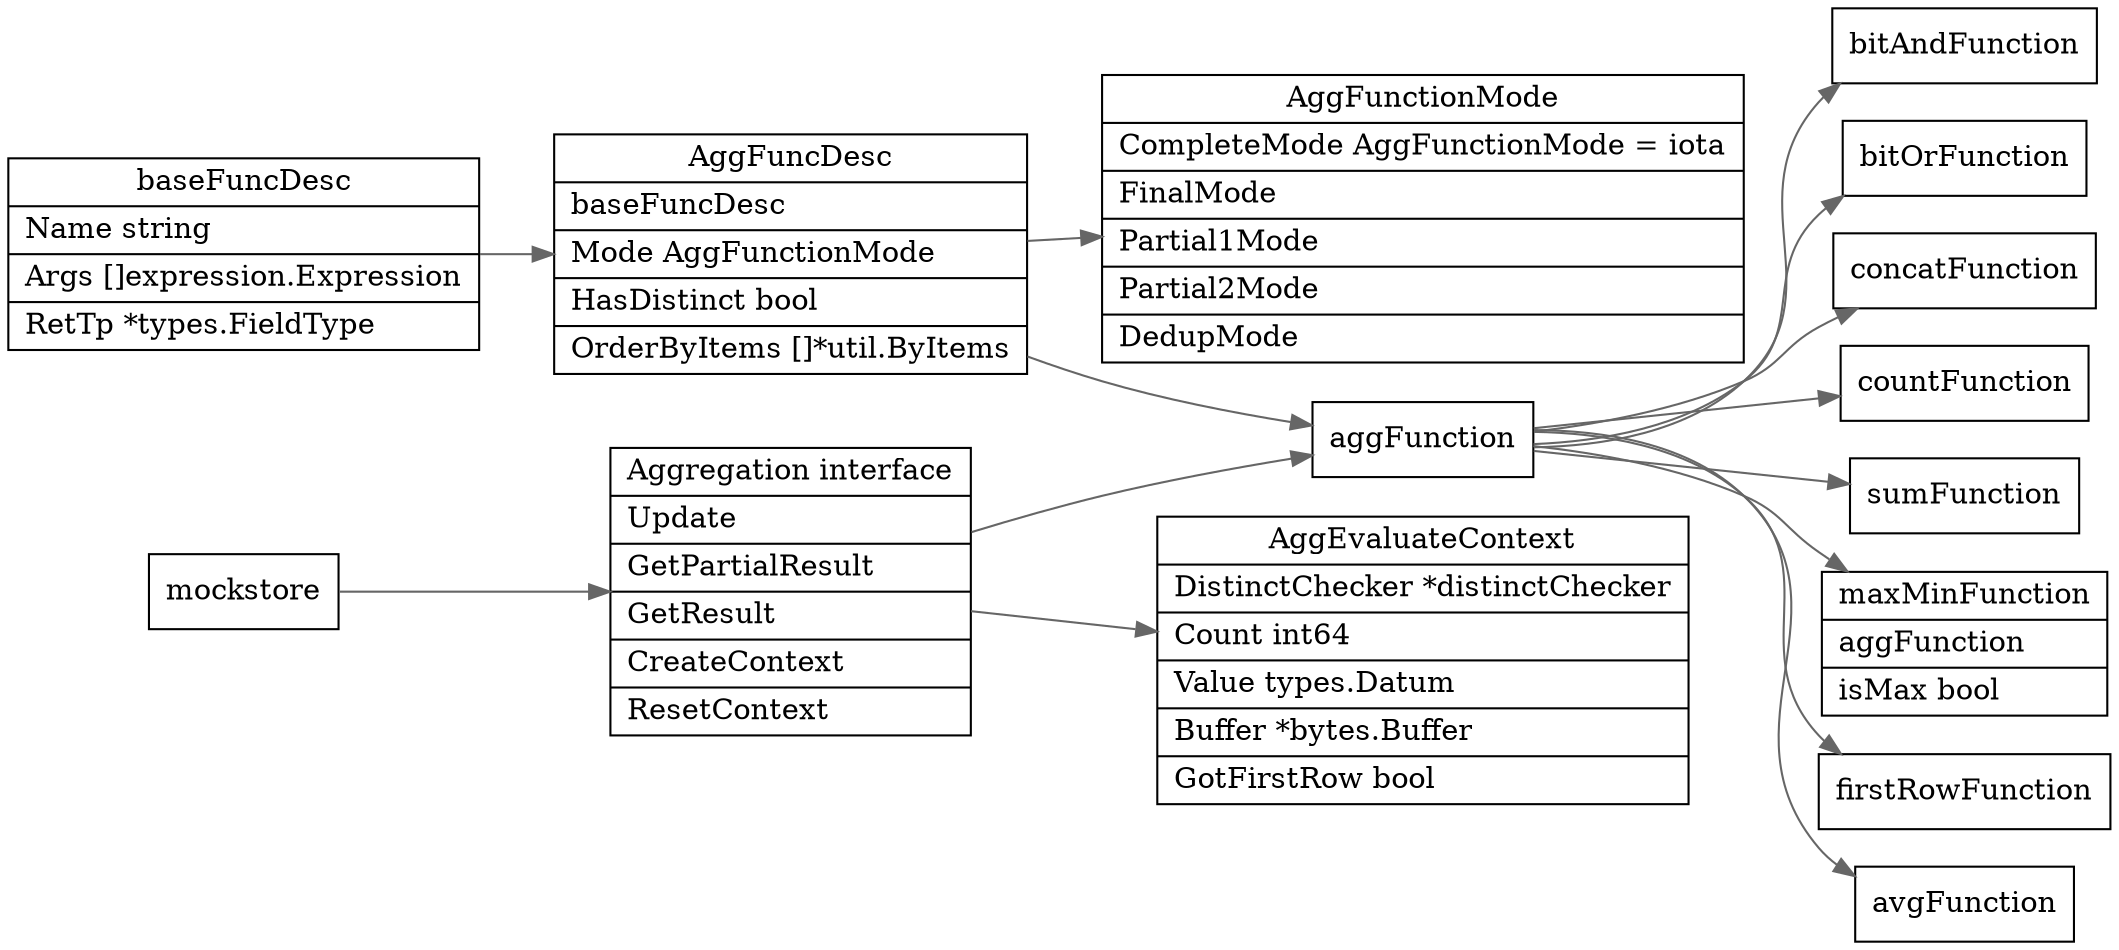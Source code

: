 digraph AggFuncDesc {
  node[shape=box];
  edge[color=gray40];
  newrank=true;
  rankdir=LR;

  baseFuncDesc[
    shape="record";
    label="{{
      baseFuncDesc|
        Name string\l|
        Args []expression.Expression\l|
        RetTp *types.FieldType\l
    }}"];
  AggFuncDesc[
    shape="record";
    label="{{
      AggFuncDesc|
	      baseFuncDesc\l|
	      Mode AggFunctionMode\l|
	      HasDistinct bool\l|
	      OrderByItems []*util.ByItems\l
    }}"];
  AggFuncDesc -> AggFunctionMode;
  AggFunctionMode[
    shape="record";
    label="{{
      AggFunctionMode|
	      CompleteMode AggFunctionMode = iota\l|
	      FinalMode\l|
	      Partial1Mode\l|
	      Partial2Mode\l|
	      DedupMode\l
    }}"];

  baseFuncDesc -> AggFuncDesc -> aggFunction;
  mockstore -> Aggregation;
  Aggregation[
    shape="record";
    label="{{
      Aggregation interface|
      Update\l|
      GetPartialResult\l|
      GetResult\l|
      CreateContext\l|
      ResetContext\l
    }}"];
  AggEvaluateContext[
    shape="record";
    label="{{
      AggEvaluateContext|
	      DistinctChecker *distinctChecker\l|
	      Count           int64\l|
	      Value           types.Datum\l|
	      Buffer          *bytes.Buffer\l|
	      GotFirstRow     bool\l
    }}"];
  Aggregation -> {
    aggFunction;
    AggEvaluateContext;
  }
  aggFunction -> {
    bitAndFunction;
    bitOrFunction;
    concatFunction;
    countFunction;
    sumFunction
    maxMinFunction;
    firstRowFunction;
    avgFunction;
  }
  maxMinFunction[
    shape="record";
    label="{{
      maxMinFunction|
      aggFunction\l|
      isMax bool\l
    }}"];
}
